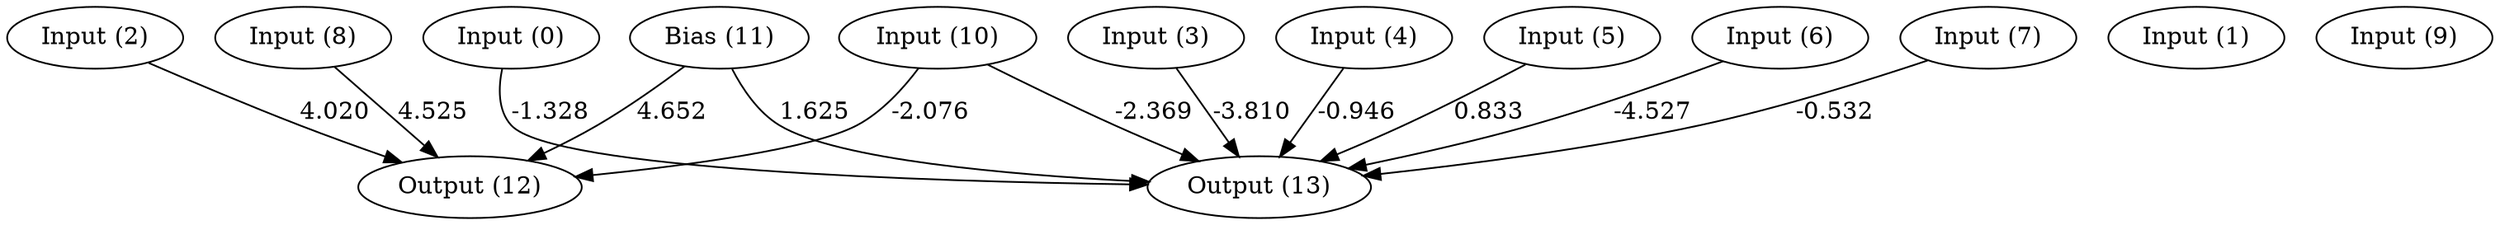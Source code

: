 digraph G {
  11 [ label="Bias (11)" ];
  0 [ label="Input (0)" ];
  1 [ label="Input (1)" ];
  2 [ label="Input (2)" ];
  3 [ label="Input (3)" ];
  4 [ label="Input (4)" ];
  5 [ label="Input (5)" ];
  6 [ label="Input (6)" ];
  7 [ label="Input (7)" ];
  8 [ label="Input (8)" ];
  9 [ label="Input (9)" ];
  10 [ label="Input (10)" ];
  12 [ label="Output (12)" ];
  13 [ label="Output (13)" ];
  { rank=same 11 0 1 2 3 4 5 6 7 8 9 10 }
  { rank=same 12 13 }
  11 -> 12 [ label="4.652" ];
  11 -> 13 [ label="1.625" ];
  0 -> 13 [ label="-1.328" ];
  2 -> 12 [ label="4.020" ];
  3 -> 13 [ label="-3.810" ];
  4 -> 13 [ label="-0.946" ];
  5 -> 13 [ label="0.833" ];
  6 -> 13 [ label="-4.527" ];
  7 -> 13 [ label="-0.532" ];
  8 -> 12 [ label="4.525" ];
  10 -> 12 [ label="-2.076" ];
  10 -> 13 [ label="-2.369" ];
}
